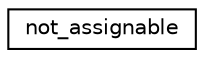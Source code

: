 digraph "Graphical Class Hierarchy"
{
  edge [fontname="Helvetica",fontsize="10",labelfontname="Helvetica",labelfontsize="10"];
  node [fontname="Helvetica",fontsize="10",shape=record];
  rankdir="LR";
  Node0 [label="not_assignable",height=0.2,width=0.4,color="black", fillcolor="white", style="filled",URL="$structnot__assignable.html"];
}
